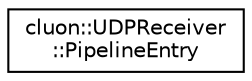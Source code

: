 digraph "Graphical Class Hierarchy"
{
 // LATEX_PDF_SIZE
  edge [fontname="Helvetica",fontsize="10",labelfontname="Helvetica",labelfontsize="10"];
  node [fontname="Helvetica",fontsize="10",shape=record];
  rankdir="LR";
  Node0 [label="cluon::UDPReceiver\l::PipelineEntry",height=0.2,width=0.4,color="black", fillcolor="white", style="filled",URL="$classcluon_1_1UDPReceiver_1_1PipelineEntry.html",tooltip=" "];
}
